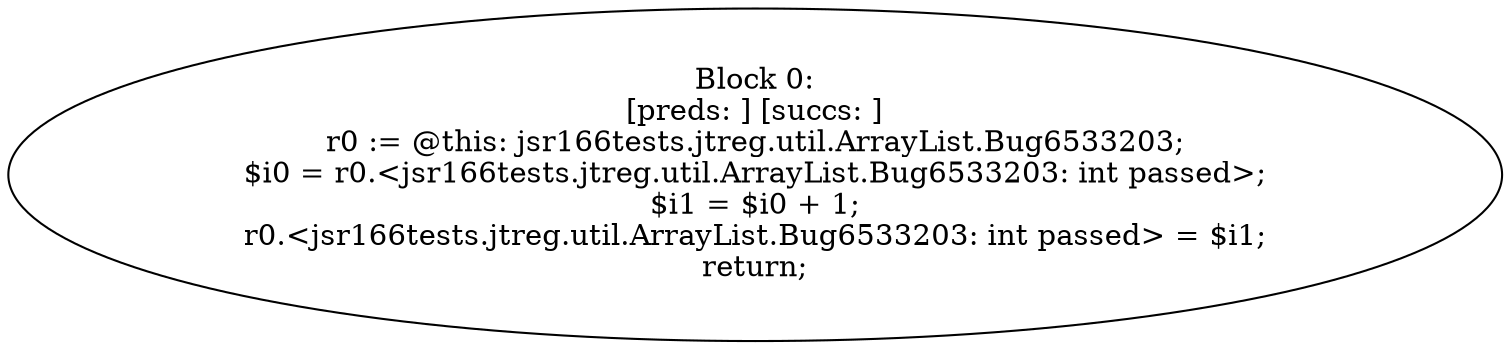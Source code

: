 digraph "unitGraph" {
    "Block 0:
[preds: ] [succs: ]
r0 := @this: jsr166tests.jtreg.util.ArrayList.Bug6533203;
$i0 = r0.<jsr166tests.jtreg.util.ArrayList.Bug6533203: int passed>;
$i1 = $i0 + 1;
r0.<jsr166tests.jtreg.util.ArrayList.Bug6533203: int passed> = $i1;
return;
"
}
